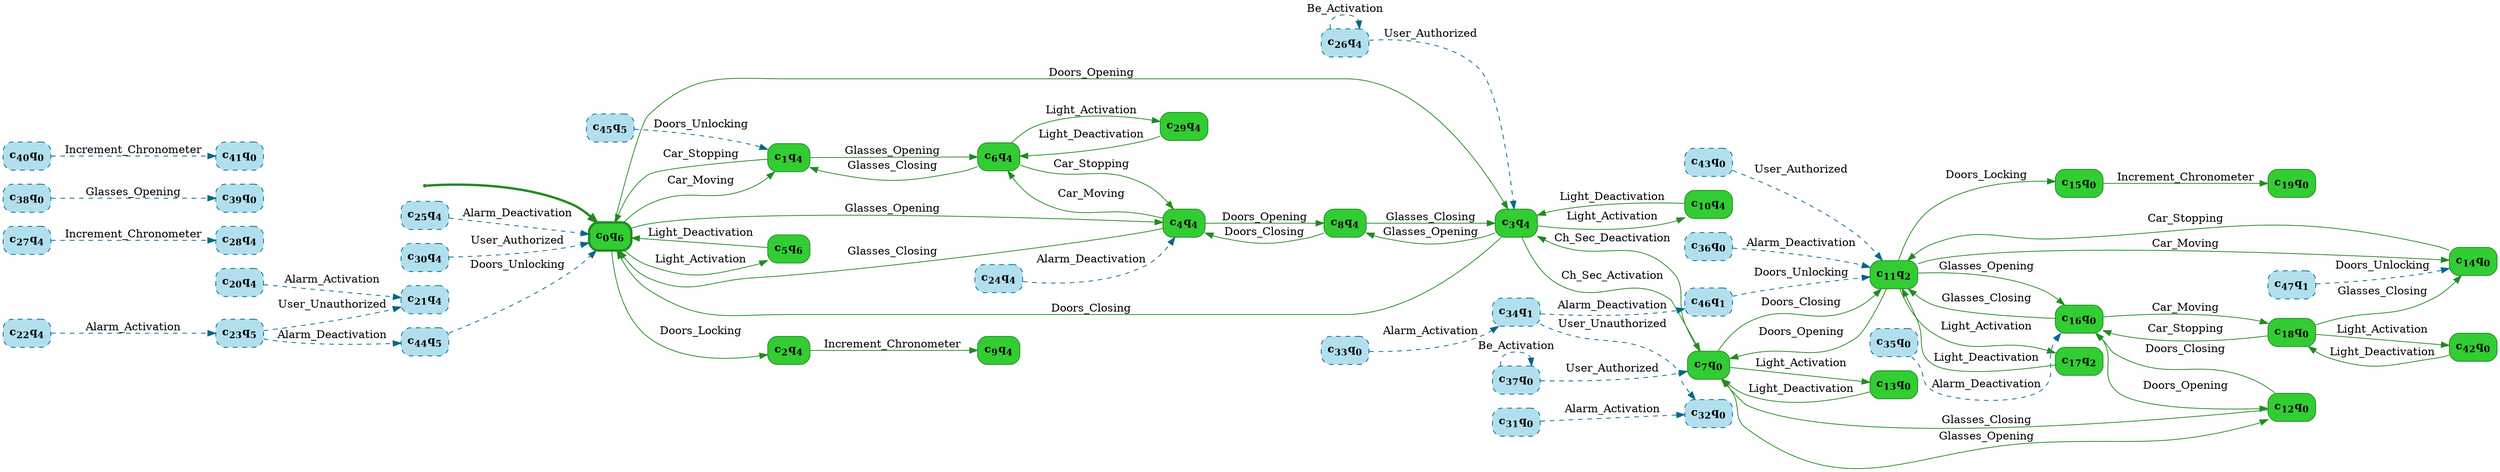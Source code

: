digraph g {

	rankdir="LR"

	__invisible__[shape="point", color="forestgreen"]
	c0q6[label=<<b>c<sub>0</sub>q<sub>6</sub></b>>, shape="box", style="rounded, filled", fillcolor="limegreen", color="forestgreen", penwidth=3] // Initial
	c1q4[label=<<b>c<sub>1</sub>q<sub>4</sub></b>>, shape="box", style="rounded, filled", fillcolor="limegreen", color="forestgreen"]
	c6q4[label=<<b>c<sub>6</sub>q<sub>4</sub></b>>, shape="box", style="rounded, filled", fillcolor="limegreen", color="forestgreen"]
	c4q4[label=<<b>c<sub>4</sub>q<sub>4</sub></b>>, shape="box", style="rounded, filled", fillcolor="limegreen", color="forestgreen"]
	c8q4[label=<<b>c<sub>8</sub>q<sub>4</sub></b>>, shape="box", style="rounded, filled", fillcolor="limegreen", color="forestgreen"]
	c3q4[label=<<b>c<sub>3</sub>q<sub>4</sub></b>>, shape="box", style="rounded, filled", fillcolor="limegreen", color="forestgreen"]
	c7q0[label=<<b>c<sub>7</sub>q<sub>0</sub></b>>, shape="box", style="rounded, filled", fillcolor="limegreen", color="forestgreen"]
	c11q2[label=<<b>c<sub>11</sub>q<sub>2</sub></b>>, shape="box", style="rounded, filled", fillcolor="limegreen", color="forestgreen"]
	c14q0[label=<<b>c<sub>14</sub>q<sub>0</sub></b>>, shape="box", style="rounded, filled", fillcolor="limegreen", color="forestgreen"]
	c15q0[label=<<b>c<sub>15</sub>q<sub>0</sub></b>>, shape="box", style="rounded, filled", fillcolor="limegreen", color="forestgreen"]
	c19q0[label=<<b>c<sub>19</sub>q<sub>0</sub></b>>, shape="box", style="rounded, filled", fillcolor="limegreen", color="forestgreen"]
	c16q0[label=<<b>c<sub>16</sub>q<sub>0</sub></b>>, shape="box", style="rounded, filled", fillcolor="limegreen", color="forestgreen"]
	c18q0[label=<<b>c<sub>18</sub>q<sub>0</sub></b>>, shape="box", style="rounded, filled", fillcolor="limegreen", color="forestgreen"]
	c42q0[label=<<b>c<sub>42</sub>q<sub>0</sub></b>>, shape="box", style="rounded, filled", fillcolor="limegreen", color="forestgreen"]
	c12q0[label=<<b>c<sub>12</sub>q<sub>0</sub></b>>, shape="box", style="rounded, filled", fillcolor="limegreen", color="forestgreen"]
	c17q2[label=<<b>c<sub>17</sub>q<sub>2</sub></b>>, shape="box", style="rounded, filled", fillcolor="limegreen", color="forestgreen"]
	c13q0[label=<<b>c<sub>13</sub>q<sub>0</sub></b>>, shape="box", style="rounded, filled", fillcolor="limegreen", color="forestgreen"]
	c10q4[label=<<b>c<sub>10</sub>q<sub>4</sub></b>>, shape="box", style="rounded, filled", fillcolor="limegreen", color="forestgreen"]
	c29q4[label=<<b>c<sub>29</sub>q<sub>4</sub></b>>, shape="box", style="rounded, filled", fillcolor="limegreen", color="forestgreen"]
	c2q4[label=<<b>c<sub>2</sub>q<sub>4</sub></b>>, shape="box", style="rounded, filled", fillcolor="limegreen", color="forestgreen"]
	c9q4[label=<<b>c<sub>9</sub>q<sub>4</sub></b>>, shape="box", style="rounded, filled", fillcolor="limegreen", color="forestgreen"]
	c5q6[label=<<b>c<sub>5</sub>q<sub>6</sub></b>>, shape="box", style="rounded, filled", fillcolor="limegreen", color="forestgreen"]
	c20q4[label=<<b>c<sub>20</sub>q<sub>4</sub></b>>, shape="box", style="rounded, filled, dashed", fillcolor="lightblue2", color="deepskyblue4"]
	c21q4[label=<<b>c<sub>21</sub>q<sub>4</sub></b>>, shape="box", style="rounded, filled, dashed", fillcolor="lightblue2", color="deepskyblue4"]
	c22q4[label=<<b>c<sub>22</sub>q<sub>4</sub></b>>, shape="box", style="rounded, filled, dashed", fillcolor="lightblue2", color="deepskyblue4"]
	c23q5[label=<<b>c<sub>23</sub>q<sub>5</sub></b>>, shape="box", style="rounded, filled, dashed", fillcolor="lightblue2", color="deepskyblue4"]
	c24q4[label=<<b>c<sub>24</sub>q<sub>4</sub></b>>, shape="box", style="rounded, filled, dashed", fillcolor="lightblue2", color="deepskyblue4"]
	c25q4[label=<<b>c<sub>25</sub>q<sub>4</sub></b>>, shape="box", style="rounded, filled, dashed", fillcolor="lightblue2", color="deepskyblue4"]
	c26q4[label=<<b>c<sub>26</sub>q<sub>4</sub></b>>, shape="box", style="rounded, filled, dashed", fillcolor="lightblue2", color="deepskyblue4"]
	c27q4[label=<<b>c<sub>27</sub>q<sub>4</sub></b>>, shape="box", style="rounded, filled, dashed", fillcolor="lightblue2", color="deepskyblue4"]
	c28q4[label=<<b>c<sub>28</sub>q<sub>4</sub></b>>, shape="box", style="rounded, filled, dashed", fillcolor="lightblue2", color="deepskyblue4"]
	c30q4[label=<<b>c<sub>30</sub>q<sub>4</sub></b>>, shape="box", style="rounded, filled, dashed", fillcolor="lightblue2", color="deepskyblue4"]
	c31q0[label=<<b>c<sub>31</sub>q<sub>0</sub></b>>, shape="box", style="rounded, filled, dashed", fillcolor="lightblue2", color="deepskyblue4"]
	c32q0[label=<<b>c<sub>32</sub>q<sub>0</sub></b>>, shape="box", style="rounded, filled, dashed", fillcolor="lightblue2", color="deepskyblue4"]
	c33q0[label=<<b>c<sub>33</sub>q<sub>0</sub></b>>, shape="box", style="rounded, filled, dashed", fillcolor="lightblue2", color="deepskyblue4"]
	c34q1[label=<<b>c<sub>34</sub>q<sub>1</sub></b>>, shape="box", style="rounded, filled, dashed", fillcolor="lightblue2", color="deepskyblue4"]
	c35q0[label=<<b>c<sub>35</sub>q<sub>0</sub></b>>, shape="box", style="rounded, filled, dashed", fillcolor="lightblue2", color="deepskyblue4"]
	c36q0[label=<<b>c<sub>36</sub>q<sub>0</sub></b>>, shape="box", style="rounded, filled, dashed", fillcolor="lightblue2", color="deepskyblue4"]
	c37q0[label=<<b>c<sub>37</sub>q<sub>0</sub></b>>, shape="box", style="rounded, filled, dashed", fillcolor="lightblue2", color="deepskyblue4"]
	c38q0[label=<<b>c<sub>38</sub>q<sub>0</sub></b>>, shape="box", style="rounded, filled, dashed", fillcolor="lightblue2", color="deepskyblue4"]
	c39q0[label=<<b>c<sub>39</sub>q<sub>0</sub></b>>, shape="box", style="rounded, filled, dashed", fillcolor="lightblue2", color="deepskyblue4"]
	c40q0[label=<<b>c<sub>40</sub>q<sub>0</sub></b>>, shape="box", style="rounded, filled, dashed", fillcolor="lightblue2", color="deepskyblue4"]
	c41q0[label=<<b>c<sub>41</sub>q<sub>0</sub></b>>, shape="box", style="rounded, filled, dashed", fillcolor="lightblue2", color="deepskyblue4"]
	c43q0[label=<<b>c<sub>43</sub>q<sub>0</sub></b>>, shape="box", style="rounded, filled, dashed", fillcolor="lightblue2", color="deepskyblue4"]
	c44q5[label=<<b>c<sub>44</sub>q<sub>5</sub></b>>, shape="box", style="rounded, filled, dashed", fillcolor="lightblue2", color="deepskyblue4"]
	c45q5[label=<<b>c<sub>45</sub>q<sub>5</sub></b>>, shape="box", style="rounded, filled, dashed", fillcolor="lightblue2", color="deepskyblue4"]
	c46q1[label=<<b>c<sub>46</sub>q<sub>1</sub></b>>, shape="box", style="rounded, filled, dashed", fillcolor="lightblue2", color="deepskyblue4"]
	c47q1[label=<<b>c<sub>47</sub>q<sub>1</sub></b>>, shape="box", style="rounded, filled, dashed", fillcolor="lightblue2", color="deepskyblue4"]

	__invisible__ -> c0q6[penwidth=3, color="forestgreen"]
	c0q6 -> c1q4[label=<Car_Moving>, color="forestgreen"]
	c1q4 -> c0q6[label=<Car_Stopping>, color="forestgreen"]
	c1q4 -> c6q4[label=<Glasses_Opening>, color="forestgreen"]
	c6q4 -> c4q4[label=<Car_Stopping>, color="forestgreen"]
	c4q4 -> c6q4[label=<Car_Moving>, color="forestgreen"]
	c4q4 -> c8q4[label=<Doors_Opening>, color="forestgreen"]
	c8q4 -> c3q4[label=<Glasses_Closing>, color="forestgreen"]
	c3q4 -> c7q0[label=<Ch_Sec_Activation>, color="forestgreen"]
	c7q0 -> c3q4[label=<Ch_Sec_Deactivation>, color="forestgreen"]
	c7q0 -> c11q2[label=<Doors_Closing>, color="forestgreen"]
	c11q2 -> c14q0[label=<Car_Moving>, color="forestgreen"]
	c14q0 -> c11q2[label=<Car_Stopping>, color="forestgreen"]
	c11q2 -> c15q0[label=<Doors_Locking>, color="forestgreen"]
	c15q0 -> c19q0[label=<Increment_Chronometer>, color="forestgreen"]
	c11q2 -> c7q0[label=<Doors_Opening>, color="forestgreen"]
	c11q2 -> c16q0[label=<Glasses_Opening>, color="forestgreen"]
	c16q0 -> c18q0[label=<Car_Moving>, color="forestgreen"]
	c18q0 -> c16q0[label=<Car_Stopping>, color="forestgreen"]
	c18q0 -> c14q0[label=<Glasses_Closing>, color="forestgreen"]
	c18q0 -> c42q0[label=<Light_Activation>, color="forestgreen"]
	c42q0 -> c18q0[label=<Light_Deactivation>, color="forestgreen"]
	c16q0 -> c12q0[label=<Doors_Opening>, color="forestgreen"]
	c12q0 -> c16q0[label=<Doors_Closing>, color="forestgreen"]
	c12q0 -> c7q0[label=<Glasses_Closing>, color="forestgreen"]
	c16q0 -> c11q2[label=<Glasses_Closing>, color="forestgreen"]
	c11q2 -> c17q2[label=<Light_Activation>, color="forestgreen"]
	c17q2 -> c11q2[label=<Light_Deactivation>, color="forestgreen"]
	c7q0 -> c12q0[label=<Glasses_Opening>, color="forestgreen"]
	c7q0 -> c13q0[label=<Light_Activation>, color="forestgreen"]
	c13q0 -> c7q0[label=<Light_Deactivation>, color="forestgreen"]
	c3q4 -> c0q6[label=<Doors_Closing>, color="forestgreen"]
	c3q4 -> c8q4[label=<Glasses_Opening>, color="forestgreen"]
	c3q4 -> c10q4[label=<Light_Activation>, color="forestgreen"]
	c10q4 -> c3q4[label=<Light_Deactivation>, color="forestgreen"]
	c8q4 -> c4q4[label=<Doors_Closing>, color="forestgreen"]
	c4q4 -> c0q6[label=<Glasses_Closing>, color="forestgreen"]
	c6q4 -> c1q4[label=<Glasses_Closing>, color="forestgreen"]
	c6q4 -> c29q4[label=<Light_Activation>, color="forestgreen"]
	c29q4 -> c6q4[label=<Light_Deactivation>, color="forestgreen"]
	c0q6 -> c2q4[label=<Doors_Locking>, color="forestgreen"]
	c2q4 -> c9q4[label=<Increment_Chronometer>, color="forestgreen"]
	c0q6 -> c3q4[label=<Doors_Opening>, color="forestgreen"]
	c0q6 -> c4q4[label=<Glasses_Opening>, color="forestgreen"]
	c0q6 -> c5q6[label=<Light_Activation>, color="forestgreen"]
	c5q6 -> c0q6[label=<Light_Deactivation>, color="forestgreen"]
	c20q4 -> c21q4[label=<Alarm_Activation>, color="deepskyblue4", style="dashed"]
	c22q4 -> c23q5[label=<Alarm_Activation>, color="deepskyblue4", style="dashed"]
	c24q4 -> c4q4[label=<Alarm_Deactivation>, color="deepskyblue4", style="dashed"]
	c25q4 -> c0q6[label=<Alarm_Deactivation>, color="deepskyblue4", style="dashed"]
	c26q4 -> c26q4[label=<Be_Activation>, color="deepskyblue4", style="dashed"]
	c27q4 -> c28q4[label=<Increment_Chronometer>, color="deepskyblue4", style="dashed"]
	c26q4 -> c3q4[label=<User_Authorized>, color="deepskyblue4", style="dashed"]
	c30q4 -> c0q6[label=<User_Authorized>, color="deepskyblue4", style="dashed"]
	c31q0 -> c32q0[label=<Alarm_Activation>, color="deepskyblue4", style="dashed"]
	c33q0 -> c34q1[label=<Alarm_Activation>, color="deepskyblue4", style="dashed"]
	c35q0 -> c16q0[label=<Alarm_Deactivation>, color="deepskyblue4", style="dashed"]
	c36q0 -> c11q2[label=<Alarm_Deactivation>, color="deepskyblue4", style="dashed"]
	c37q0 -> c37q0[label=<Be_Activation>, color="deepskyblue4", style="dashed"]
	c38q0 -> c39q0[label=<Glasses_Opening>, color="deepskyblue4", style="dashed"]
	c40q0 -> c41q0[label=<Increment_Chronometer>, color="deepskyblue4", style="dashed"]
	c37q0 -> c7q0[label=<User_Authorized>, color="deepskyblue4", style="dashed"]
	c43q0 -> c11q2[label=<User_Authorized>, color="deepskyblue4", style="dashed"]
	c23q5 -> c44q5[label=<Alarm_Deactivation>, color="deepskyblue4", style="dashed"]
	c45q5 -> c1q4[label=<Doors_Unlocking>, color="deepskyblue4", style="dashed"]
	c44q5 -> c0q6[label=<Doors_Unlocking>, color="deepskyblue4", style="dashed"]
	c23q5 -> c21q4[label=<User_Unauthorized>, color="deepskyblue4", style="dashed"]
	c34q1 -> c46q1[label=<Alarm_Deactivation>, color="deepskyblue4", style="dashed"]
	c47q1 -> c14q0[label=<Doors_Unlocking>, color="deepskyblue4", style="dashed"]
	c46q1 -> c11q2[label=<Doors_Unlocking>, color="deepskyblue4", style="dashed"]
	c34q1 -> c32q0[label=<User_Unauthorized>, color="deepskyblue4", style="dashed"]

}
